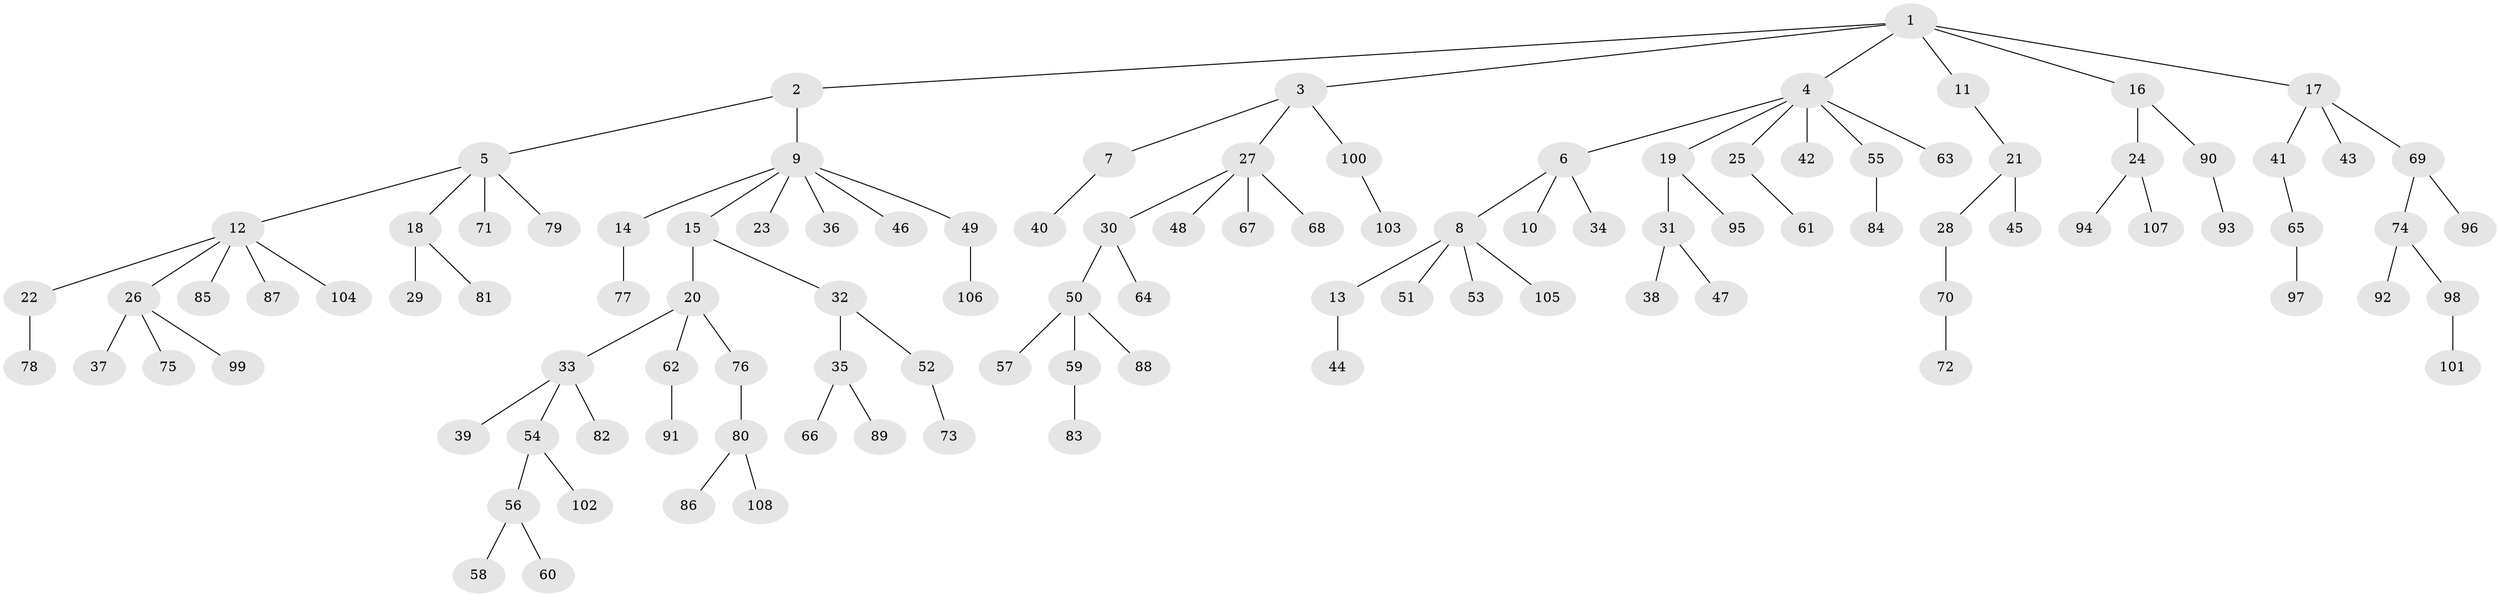 // coarse degree distribution, {6: 0.046153846153846156, 3: 0.13846153846153847, 4: 0.07692307692307693, 1: 0.5076923076923077, 2: 0.23076923076923078}
// Generated by graph-tools (version 1.1) at 2025/51/03/04/25 22:51:58]
// undirected, 108 vertices, 107 edges
graph export_dot {
  node [color=gray90,style=filled];
  1;
  2;
  3;
  4;
  5;
  6;
  7;
  8;
  9;
  10;
  11;
  12;
  13;
  14;
  15;
  16;
  17;
  18;
  19;
  20;
  21;
  22;
  23;
  24;
  25;
  26;
  27;
  28;
  29;
  30;
  31;
  32;
  33;
  34;
  35;
  36;
  37;
  38;
  39;
  40;
  41;
  42;
  43;
  44;
  45;
  46;
  47;
  48;
  49;
  50;
  51;
  52;
  53;
  54;
  55;
  56;
  57;
  58;
  59;
  60;
  61;
  62;
  63;
  64;
  65;
  66;
  67;
  68;
  69;
  70;
  71;
  72;
  73;
  74;
  75;
  76;
  77;
  78;
  79;
  80;
  81;
  82;
  83;
  84;
  85;
  86;
  87;
  88;
  89;
  90;
  91;
  92;
  93;
  94;
  95;
  96;
  97;
  98;
  99;
  100;
  101;
  102;
  103;
  104;
  105;
  106;
  107;
  108;
  1 -- 2;
  1 -- 3;
  1 -- 4;
  1 -- 11;
  1 -- 16;
  1 -- 17;
  2 -- 5;
  2 -- 9;
  3 -- 7;
  3 -- 27;
  3 -- 100;
  4 -- 6;
  4 -- 19;
  4 -- 25;
  4 -- 42;
  4 -- 55;
  4 -- 63;
  5 -- 12;
  5 -- 18;
  5 -- 71;
  5 -- 79;
  6 -- 8;
  6 -- 10;
  6 -- 34;
  7 -- 40;
  8 -- 13;
  8 -- 51;
  8 -- 53;
  8 -- 105;
  9 -- 14;
  9 -- 15;
  9 -- 23;
  9 -- 36;
  9 -- 46;
  9 -- 49;
  11 -- 21;
  12 -- 22;
  12 -- 26;
  12 -- 85;
  12 -- 87;
  12 -- 104;
  13 -- 44;
  14 -- 77;
  15 -- 20;
  15 -- 32;
  16 -- 24;
  16 -- 90;
  17 -- 41;
  17 -- 43;
  17 -- 69;
  18 -- 29;
  18 -- 81;
  19 -- 31;
  19 -- 95;
  20 -- 33;
  20 -- 62;
  20 -- 76;
  21 -- 28;
  21 -- 45;
  22 -- 78;
  24 -- 94;
  24 -- 107;
  25 -- 61;
  26 -- 37;
  26 -- 75;
  26 -- 99;
  27 -- 30;
  27 -- 48;
  27 -- 67;
  27 -- 68;
  28 -- 70;
  30 -- 50;
  30 -- 64;
  31 -- 38;
  31 -- 47;
  32 -- 35;
  32 -- 52;
  33 -- 39;
  33 -- 54;
  33 -- 82;
  35 -- 66;
  35 -- 89;
  41 -- 65;
  49 -- 106;
  50 -- 57;
  50 -- 59;
  50 -- 88;
  52 -- 73;
  54 -- 56;
  54 -- 102;
  55 -- 84;
  56 -- 58;
  56 -- 60;
  59 -- 83;
  62 -- 91;
  65 -- 97;
  69 -- 74;
  69 -- 96;
  70 -- 72;
  74 -- 92;
  74 -- 98;
  76 -- 80;
  80 -- 86;
  80 -- 108;
  90 -- 93;
  98 -- 101;
  100 -- 103;
}
